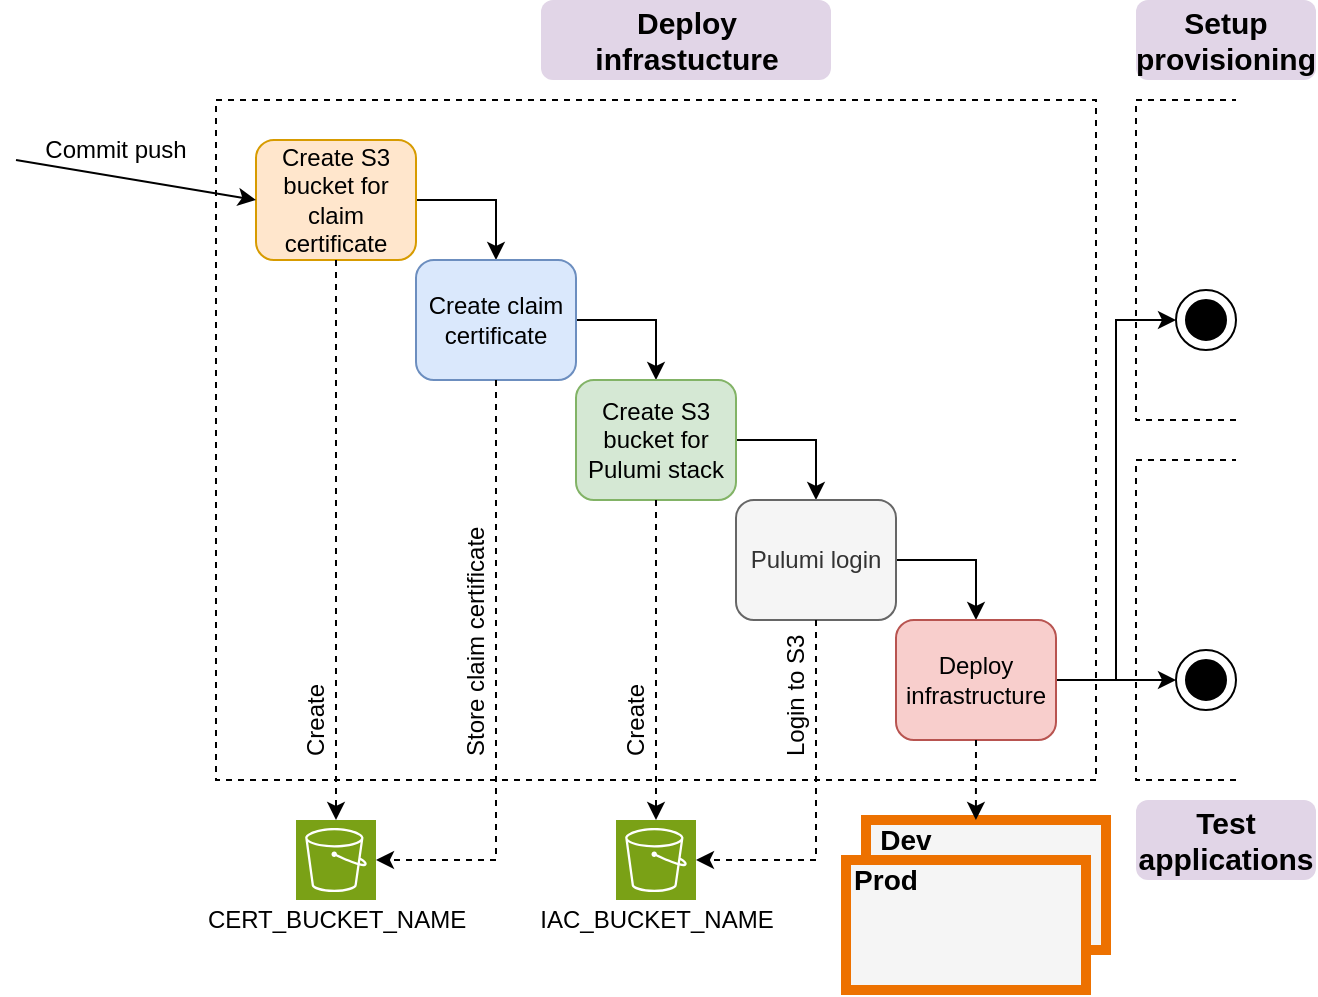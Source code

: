 <mxfile version="22.0.2" type="device">
  <diagram id="RoFN31DEDuAoprLHtcjy" name="Page-1">
    <mxGraphModel dx="1480" dy="866" grid="1" gridSize="10" guides="1" tooltips="1" connect="1" arrows="1" fold="1" page="0" pageScale="1" pageWidth="827" pageHeight="1169" math="0" shadow="0">
      <root>
        <mxCell id="0" />
        <mxCell id="1" parent="0" />
        <mxCell id="6qBjJutos2vkdkk0qgOa-4" value="" style="ellipse;whiteSpace=wrap;html=1;aspect=fixed;rounded=0;shadow=0;glass=0;sketch=0;fillColor=none;" parent="1" vertex="1">
          <mxGeometry x="620" y="305" width="30" height="30" as="geometry" />
        </mxCell>
        <mxCell id="3Ych9QoQo4VoyjM5WHYG-4" value="" style="rounded=0;whiteSpace=wrap;html=1;fillColor=none;dashed=1;" parent="1" vertex="1">
          <mxGeometry x="140" y="210" width="440" height="340" as="geometry" />
        </mxCell>
        <mxCell id="NrXn7nHfLIqUMkxgtaWz-15" value="" style="edgeStyle=orthogonalEdgeStyle;rounded=0;orthogonalLoop=1;jettySize=auto;html=1;entryX=0.5;entryY=0;entryDx=0;entryDy=0;exitX=1;exitY=0.5;exitDx=0;exitDy=0;" parent="1" source="NrXn7nHfLIqUMkxgtaWz-2" target="NrXn7nHfLIqUMkxgtaWz-3" edge="1">
          <mxGeometry relative="1" as="geometry" />
        </mxCell>
        <mxCell id="NrXn7nHfLIqUMkxgtaWz-2" value="Create S3 bucket for claim certificate" style="rounded=1;whiteSpace=wrap;html=1;glass=0;fillColor=#ffe6cc;strokeColor=#d79b00;" parent="1" vertex="1">
          <mxGeometry x="160" y="230" width="80" height="60" as="geometry" />
        </mxCell>
        <mxCell id="NrXn7nHfLIqUMkxgtaWz-16" value="" style="edgeStyle=orthogonalEdgeStyle;rounded=0;orthogonalLoop=1;jettySize=auto;html=1;entryX=0.5;entryY=0;entryDx=0;entryDy=0;exitX=1;exitY=0.5;exitDx=0;exitDy=0;" parent="1" source="NrXn7nHfLIqUMkxgtaWz-3" target="NrXn7nHfLIqUMkxgtaWz-4" edge="1">
          <mxGeometry relative="1" as="geometry" />
        </mxCell>
        <mxCell id="NrXn7nHfLIqUMkxgtaWz-3" value="Create claim certificate" style="rounded=1;whiteSpace=wrap;html=1;fillColor=#dae8fc;strokeColor=#6c8ebf;" parent="1" vertex="1">
          <mxGeometry x="240" y="290" width="80" height="60" as="geometry" />
        </mxCell>
        <mxCell id="NrXn7nHfLIqUMkxgtaWz-17" value="" style="edgeStyle=orthogonalEdgeStyle;rounded=0;orthogonalLoop=1;jettySize=auto;html=1;entryX=0.5;entryY=0;entryDx=0;entryDy=0;exitX=1;exitY=0.5;exitDx=0;exitDy=0;" parent="1" source="NrXn7nHfLIqUMkxgtaWz-4" target="nbG1lQdYn0GSf7l4aML5-1" edge="1">
          <mxGeometry relative="1" as="geometry">
            <mxPoint x="400" y="440" as="targetPoint" />
          </mxGeometry>
        </mxCell>
        <mxCell id="NrXn7nHfLIqUMkxgtaWz-4" value="Create S3 bucket for Pulumi stack" style="rounded=1;whiteSpace=wrap;html=1;fillColor=#d5e8d4;strokeColor=#82b366;" parent="1" vertex="1">
          <mxGeometry x="320" y="350" width="80" height="60" as="geometry" />
        </mxCell>
        <mxCell id="3Ych9QoQo4VoyjM5WHYG-3" value="" style="edgeStyle=orthogonalEdgeStyle;rounded=0;orthogonalLoop=1;jettySize=auto;html=1;exitX=1;exitY=0.5;exitDx=0;exitDy=0;entryX=0.5;entryY=0;entryDx=0;entryDy=0;" parent="1" source="nbG1lQdYn0GSf7l4aML5-1" target="NrXn7nHfLIqUMkxgtaWz-7" edge="1">
          <mxGeometry relative="1" as="geometry" />
        </mxCell>
        <mxCell id="nbG1lQdYn0GSf7l4aML5-3" style="edgeStyle=orthogonalEdgeStyle;rounded=0;orthogonalLoop=1;jettySize=auto;html=1;exitX=1;exitY=0.5;exitDx=0;exitDy=0;entryX=0;entryY=0.5;entryDx=0;entryDy=0;" parent="1" source="NrXn7nHfLIqUMkxgtaWz-7" target="NrXn7nHfLIqUMkxgtaWz-9" edge="1">
          <mxGeometry relative="1" as="geometry">
            <mxPoint x="360" y="520" as="targetPoint" />
          </mxGeometry>
        </mxCell>
        <mxCell id="NrXn7nHfLIqUMkxgtaWz-7" value="Deploy infrastructure" style="rounded=1;whiteSpace=wrap;html=1;shadow=0;glass=0;sketch=0;fillColor=#f8cecc;strokeColor=#b85450;" parent="1" vertex="1">
          <mxGeometry x="480" y="470" width="80" height="60" as="geometry" />
        </mxCell>
        <mxCell id="NrXn7nHfLIqUMkxgtaWz-8" value="" style="ellipse;whiteSpace=wrap;html=1;aspect=fixed;fillColor=#000000;" parent="1" vertex="1">
          <mxGeometry x="625" y="490" width="20" height="20" as="geometry" />
        </mxCell>
        <mxCell id="NrXn7nHfLIqUMkxgtaWz-9" value="" style="ellipse;whiteSpace=wrap;html=1;aspect=fixed;rounded=0;shadow=0;glass=0;sketch=0;fillColor=none;" parent="1" vertex="1">
          <mxGeometry x="620" y="485" width="30" height="30" as="geometry" />
        </mxCell>
        <mxCell id="3Ych9QoQo4VoyjM5WHYG-5" value="Deploy infrastucture" style="text;html=1;fillColor=#e1d5e7;align=center;verticalAlign=middle;whiteSpace=wrap;rounded=1;dashed=1;fontStyle=1;fontSize=15;strokeColor=none;gradientColor=none;gradientDirection=south;" parent="1" vertex="1">
          <mxGeometry x="302.5" y="160" width="145" height="40" as="geometry" />
        </mxCell>
        <mxCell id="3Ych9QoQo4VoyjM5WHYG-8" value="" style="endArrow=none;dashed=1;html=1;rounded=0;fontSize=15;" parent="1" edge="1">
          <mxGeometry width="50" height="50" relative="1" as="geometry">
            <mxPoint x="650" y="370" as="sourcePoint" />
            <mxPoint x="650" y="210" as="targetPoint" />
            <Array as="points">
              <mxPoint x="600" y="370" />
              <mxPoint x="600" y="210" />
            </Array>
          </mxGeometry>
        </mxCell>
        <mxCell id="3Ych9QoQo4VoyjM5WHYG-9" value="Setup provisioning" style="text;html=1;strokeColor=none;fillColor=#e1d5e7;align=center;verticalAlign=middle;whiteSpace=wrap;rounded=1;dashed=1;fontStyle=1;fontSize=15;" parent="1" vertex="1">
          <mxGeometry x="600" y="160" width="90" height="40" as="geometry" />
        </mxCell>
        <mxCell id="nbG1lQdYn0GSf7l4aML5-1" value="Pulumi login" style="rounded=1;whiteSpace=wrap;html=1;fillColor=#f5f5f5;strokeColor=#666666;fontColor=#333333;" parent="1" vertex="1">
          <mxGeometry x="400" y="410" width="80" height="60" as="geometry" />
        </mxCell>
        <mxCell id="6qBjJutos2vkdkk0qgOa-1" value="Test applications" style="text;html=1;strokeColor=none;fillColor=#e1d5e7;align=center;verticalAlign=middle;whiteSpace=wrap;rounded=1;dashed=1;fontStyle=1;fontSize=15;" parent="1" vertex="1">
          <mxGeometry x="600" y="560" width="90" height="40" as="geometry" />
        </mxCell>
        <mxCell id="6qBjJutos2vkdkk0qgOa-2" value="" style="endArrow=none;dashed=1;html=1;rounded=0;fontSize=15;" parent="1" edge="1">
          <mxGeometry width="50" height="50" relative="1" as="geometry">
            <mxPoint x="650" y="550" as="sourcePoint" />
            <mxPoint x="650" y="390" as="targetPoint" />
            <Array as="points">
              <mxPoint x="600" y="550" />
              <mxPoint x="600" y="390" />
            </Array>
          </mxGeometry>
        </mxCell>
        <mxCell id="6qBjJutos2vkdkk0qgOa-3" value="" style="ellipse;whiteSpace=wrap;html=1;aspect=fixed;fillColor=#000000;" parent="1" vertex="1">
          <mxGeometry x="625" y="310" width="20" height="20" as="geometry" />
        </mxCell>
        <mxCell id="6qBjJutos2vkdkk0qgOa-5" style="edgeStyle=orthogonalEdgeStyle;rounded=0;orthogonalLoop=1;jettySize=auto;html=1;entryX=0;entryY=0.5;entryDx=0;entryDy=0;" parent="1" target="6qBjJutos2vkdkk0qgOa-4" edge="1">
          <mxGeometry relative="1" as="geometry">
            <mxPoint x="630.0" y="510" as="targetPoint" />
            <mxPoint x="590" y="500" as="sourcePoint" />
            <Array as="points">
              <mxPoint x="590" y="320" />
            </Array>
          </mxGeometry>
        </mxCell>
        <mxCell id="DsLAnTrM9-Dr5WAAFjHc-1" value="" style="endArrow=classic;html=1;rounded=0;entryX=0;entryY=0.5;entryDx=0;entryDy=0;" parent="1" target="NrXn7nHfLIqUMkxgtaWz-2" edge="1">
          <mxGeometry width="50" height="50" relative="1" as="geometry">
            <mxPoint x="40" y="240" as="sourcePoint" />
            <mxPoint x="420" y="310" as="targetPoint" />
          </mxGeometry>
        </mxCell>
        <mxCell id="DsLAnTrM9-Dr5WAAFjHc-2" value="Commit push" style="text;html=1;strokeColor=none;fillColor=none;align=center;verticalAlign=middle;whiteSpace=wrap;rounded=0;" parent="1" vertex="1">
          <mxGeometry x="50" y="220" width="80" height="30" as="geometry" />
        </mxCell>
        <mxCell id="5Am2gnvH7Y_rCSVh9jk8-1" value="" style="rounded=0;whiteSpace=wrap;html=1;fillColor=#f5f5f5;fontColor=#333333;strokeColor=#ED7100;strokeWidth=5;" vertex="1" parent="1">
          <mxGeometry x="465" y="570" width="120" height="65" as="geometry" />
        </mxCell>
        <mxCell id="5Am2gnvH7Y_rCSVh9jk8-2" value="" style="rounded=0;whiteSpace=wrap;html=1;fillColor=#f5f5f5;fontColor=#333333;strokeColor=#ED7100;strokeWidth=5;" vertex="1" parent="1">
          <mxGeometry x="455" y="590" width="120" height="65" as="geometry" />
        </mxCell>
        <mxCell id="5Am2gnvH7Y_rCSVh9jk8-3" value="Prod" style="text;html=1;strokeColor=none;fillColor=none;align=center;verticalAlign=middle;whiteSpace=wrap;rounded=0;fontSize=14;fontStyle=1;fontColor=#000000;" vertex="1" parent="1">
          <mxGeometry x="455" y="590" width="40" height="20" as="geometry" />
        </mxCell>
        <mxCell id="5Am2gnvH7Y_rCSVh9jk8-4" value="Dev" style="text;html=1;strokeColor=none;fillColor=none;align=center;verticalAlign=middle;whiteSpace=wrap;rounded=0;fontSize=14;fontStyle=1;fontColor=#000000;" vertex="1" parent="1">
          <mxGeometry x="465" y="570" width="40" height="20" as="geometry" />
        </mxCell>
        <mxCell id="5Am2gnvH7Y_rCSVh9jk8-5" value="" style="endArrow=classic;html=1;rounded=0;exitX=0.5;exitY=1;exitDx=0;exitDy=0;entryX=0.458;entryY=0;entryDx=0;entryDy=0;dashed=1;entryPerimeter=0;" edge="1" parent="1" source="NrXn7nHfLIqUMkxgtaWz-7" target="5Am2gnvH7Y_rCSVh9jk8-1">
          <mxGeometry width="50" height="50" relative="1" as="geometry">
            <mxPoint x="100" y="280" as="sourcePoint" />
            <mxPoint x="100" y="398" as="targetPoint" />
          </mxGeometry>
        </mxCell>
        <mxCell id="5Am2gnvH7Y_rCSVh9jk8-6" value="" style="sketch=0;points=[[0,0,0],[0.25,0,0],[0.5,0,0],[0.75,0,0],[1,0,0],[0,1,0],[0.25,1,0],[0.5,1,0],[0.75,1,0],[1,1,0],[0,0.25,0],[0,0.5,0],[0,0.75,0],[1,0.25,0],[1,0.5,0],[1,0.75,0]];outlineConnect=0;fontColor=#232F3E;fillColor=#7AA116;strokeColor=#ffffff;dashed=0;verticalLabelPosition=bottom;verticalAlign=top;align=center;html=1;fontSize=12;fontStyle=0;aspect=fixed;shape=mxgraph.aws4.resourceIcon;resIcon=mxgraph.aws4.s3;" vertex="1" parent="1">
          <mxGeometry x="180" y="570" width="40" height="40" as="geometry" />
        </mxCell>
        <mxCell id="5Am2gnvH7Y_rCSVh9jk8-7" value="CERT_BUCKET_NAME" style="text;html=1;strokeColor=none;fillColor=none;align=center;verticalAlign=middle;whiteSpace=wrap;rounded=0;" vertex="1" parent="1">
          <mxGeometry x="157.5" y="610" width="85" height="20" as="geometry" />
        </mxCell>
        <mxCell id="5Am2gnvH7Y_rCSVh9jk8-9" value="" style="endArrow=classic;html=1;rounded=0;exitX=0.5;exitY=1;exitDx=0;exitDy=0;entryX=0.5;entryY=0;entryDx=0;entryDy=0;dashed=1;entryPerimeter=0;" edge="1" parent="1" source="NrXn7nHfLIqUMkxgtaWz-2" target="5Am2gnvH7Y_rCSVh9jk8-6">
          <mxGeometry width="50" height="50" relative="1" as="geometry">
            <mxPoint x="560" y="540" as="sourcePoint" />
            <mxPoint x="560" y="580" as="targetPoint" />
          </mxGeometry>
        </mxCell>
        <mxCell id="5Am2gnvH7Y_rCSVh9jk8-10" value="" style="sketch=0;points=[[0,0,0],[0.25,0,0],[0.5,0,0],[0.75,0,0],[1,0,0],[0,1,0],[0.25,1,0],[0.5,1,0],[0.75,1,0],[1,1,0],[0,0.25,0],[0,0.5,0],[0,0.75,0],[1,0.25,0],[1,0.5,0],[1,0.75,0]];outlineConnect=0;fontColor=#232F3E;fillColor=#7AA116;strokeColor=#ffffff;dashed=0;verticalLabelPosition=bottom;verticalAlign=top;align=center;html=1;fontSize=12;fontStyle=0;aspect=fixed;shape=mxgraph.aws4.resourceIcon;resIcon=mxgraph.aws4.s3;" vertex="1" parent="1">
          <mxGeometry x="340" y="570" width="40" height="40" as="geometry" />
        </mxCell>
        <mxCell id="5Am2gnvH7Y_rCSVh9jk8-11" value="IAC_BUCKET_NAME" style="text;html=1;strokeColor=none;fillColor=none;align=center;verticalAlign=middle;whiteSpace=wrap;rounded=0;" vertex="1" parent="1">
          <mxGeometry x="317.5" y="610" width="85" height="20" as="geometry" />
        </mxCell>
        <mxCell id="5Am2gnvH7Y_rCSVh9jk8-12" value="" style="endArrow=classic;html=1;rounded=0;exitX=0.5;exitY=1;exitDx=0;exitDy=0;entryX=0.5;entryY=0;entryDx=0;entryDy=0;dashed=1;entryPerimeter=0;" edge="1" parent="1" source="NrXn7nHfLIqUMkxgtaWz-4" target="5Am2gnvH7Y_rCSVh9jk8-10">
          <mxGeometry width="50" height="50" relative="1" as="geometry">
            <mxPoint x="210" y="300" as="sourcePoint" />
            <mxPoint x="210" y="580" as="targetPoint" />
          </mxGeometry>
        </mxCell>
        <mxCell id="5Am2gnvH7Y_rCSVh9jk8-14" value="Create" style="text;html=1;strokeColor=none;fillColor=none;align=left;verticalAlign=middle;whiteSpace=wrap;rounded=0;rotation=-90;" vertex="1" parent="1">
          <mxGeometry x="130" y="470" width="120" height="20" as="geometry" />
        </mxCell>
        <mxCell id="5Am2gnvH7Y_rCSVh9jk8-15" value="Store claim certificate" style="text;html=1;strokeColor=none;fillColor=none;align=left;verticalAlign=middle;whiteSpace=wrap;rounded=0;rotation=-90;" vertex="1" parent="1">
          <mxGeometry x="210" y="470" width="120" height="20" as="geometry" />
        </mxCell>
        <mxCell id="5Am2gnvH7Y_rCSVh9jk8-16" value="" style="endArrow=classic;html=1;rounded=0;exitX=0.5;exitY=1;exitDx=0;exitDy=0;entryX=1;entryY=0.5;entryDx=0;entryDy=0;dashed=1;entryPerimeter=0;" edge="1" parent="1" source="NrXn7nHfLIqUMkxgtaWz-3" target="5Am2gnvH7Y_rCSVh9jk8-6">
          <mxGeometry width="50" height="50" relative="1" as="geometry">
            <mxPoint x="210" y="300" as="sourcePoint" />
            <mxPoint x="210" y="580" as="targetPoint" />
            <Array as="points">
              <mxPoint x="280" y="590" />
            </Array>
          </mxGeometry>
        </mxCell>
        <mxCell id="5Am2gnvH7Y_rCSVh9jk8-17" value="Create" style="text;html=1;strokeColor=none;fillColor=none;align=left;verticalAlign=middle;whiteSpace=wrap;rounded=0;rotation=-90;" vertex="1" parent="1">
          <mxGeometry x="290" y="470" width="120" height="20" as="geometry" />
        </mxCell>
        <mxCell id="5Am2gnvH7Y_rCSVh9jk8-18" value="" style="endArrow=classic;html=1;rounded=0;exitX=0.5;exitY=1;exitDx=0;exitDy=0;entryX=1;entryY=0.5;entryDx=0;entryDy=0;dashed=1;entryPerimeter=0;" edge="1" parent="1" source="nbG1lQdYn0GSf7l4aML5-1" target="5Am2gnvH7Y_rCSVh9jk8-10">
          <mxGeometry width="50" height="50" relative="1" as="geometry">
            <mxPoint x="385" y="420" as="sourcePoint" />
            <mxPoint x="385" y="580" as="targetPoint" />
            <Array as="points">
              <mxPoint x="440" y="590" />
            </Array>
          </mxGeometry>
        </mxCell>
        <mxCell id="5Am2gnvH7Y_rCSVh9jk8-19" value="Login to S3" style="text;html=1;strokeColor=none;fillColor=none;align=left;verticalAlign=middle;whiteSpace=wrap;rounded=0;rotation=-90;" vertex="1" parent="1">
          <mxGeometry x="370" y="470" width="120" height="20" as="geometry" />
        </mxCell>
      </root>
    </mxGraphModel>
  </diagram>
</mxfile>
